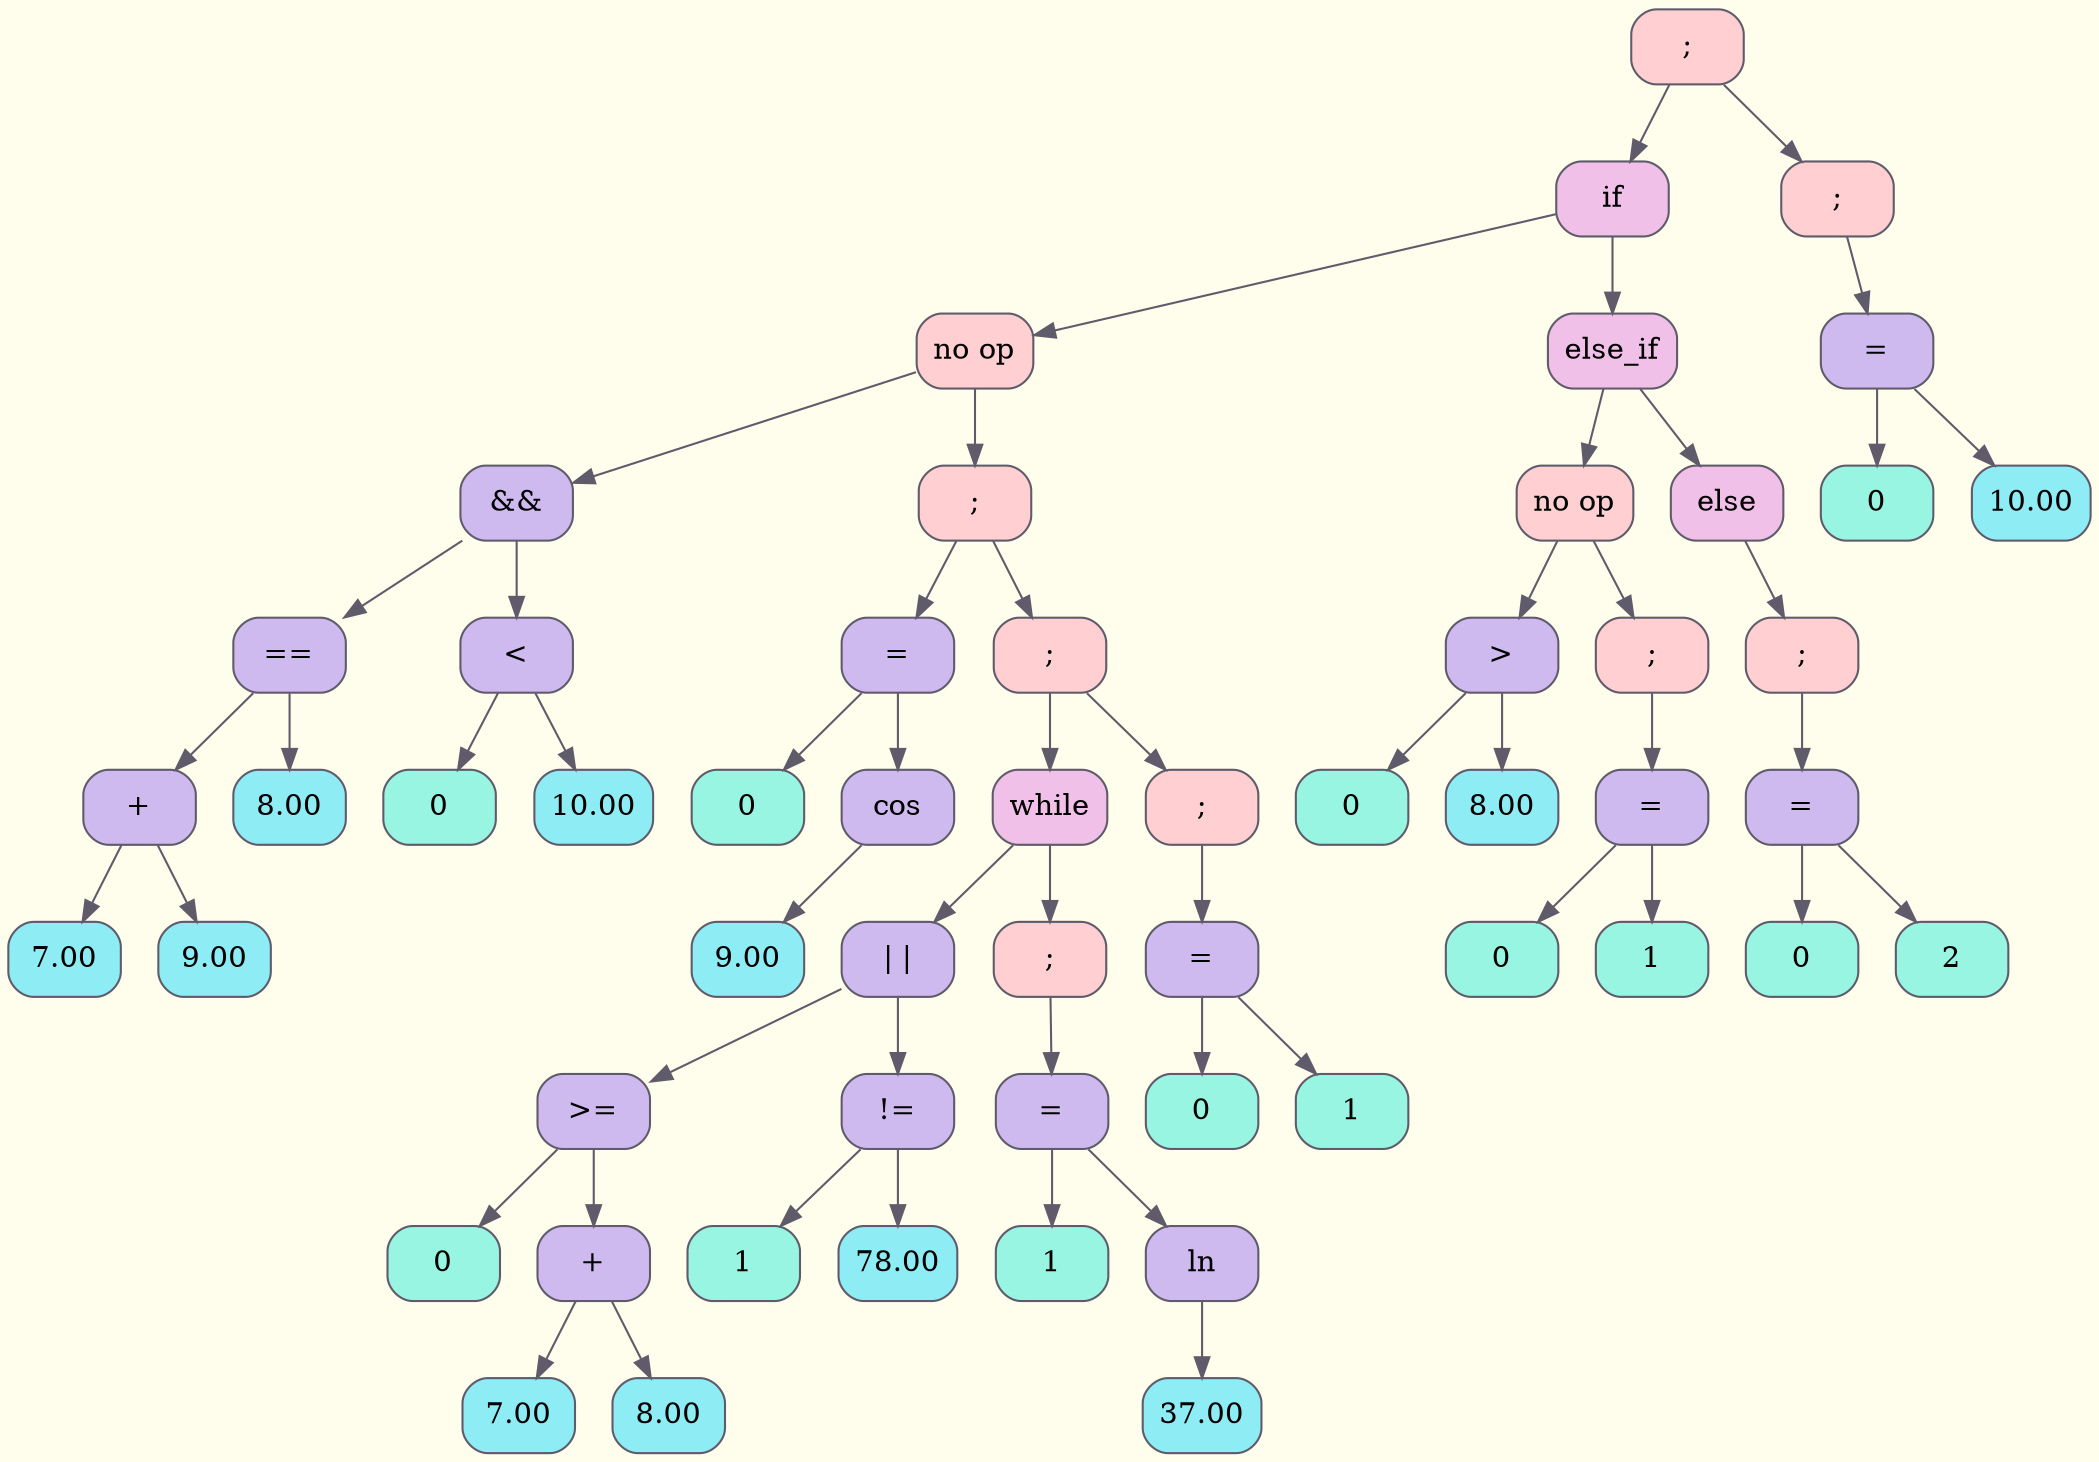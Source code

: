 digraph Tree {
	rankdir = TB;
	node [shape = record];
	edge [color = "#5F5B6A"];
	bgcolor = "#FFFEEC";
	node0x5fd6f3a10240 [color = "#5F5B6A", shape = Mrecord, style = filled, fillcolor = "#FFCFD2", label = "{;}"];
		node0x5fd6f3a10240 -> node0x5fd6f3a101b0
	node0x5fd6f3a101b0 [color = "#5F5B6A", shape = Mrecord, style = filled, fillcolor = "#F1C0E8", label = "{if}"];
		node0x5fd6f3a101b0 -> node0x5fd6f3a10000
	node0x5fd6f3a10000 [color = "#5F5B6A", shape = Mrecord, style = filled, fillcolor = "#FFCFD2", label = "{no op}"];
		node0x5fd6f3a10000 -> node0x5fd6f3a0fd30
	node0x5fd6f3a0fd30 [color = "#5F5B6A", shape = Mrecord, style = filled, fillcolor = "#CFBAF0", label = "{&&}"];
		node0x5fd6f3a0fd30 -> node0x5fd6f3a0fcd0
	node0x5fd6f3a0fcd0 [color = "#5F5B6A", shape = Mrecord, style = filled, fillcolor = "#CFBAF0", label = "{==}"];
		node0x5fd6f3a0fcd0 -> node0x5fd6f3a0fca0
	node0x5fd6f3a0fca0 [color = "#5F5B6A", shape = Mrecord, style = filled, fillcolor = "#CFBAF0", label = "{+}"];
		node0x5fd6f3a0fca0 -> node0x5fd6f3a0ebd0
	node0x5fd6f3a0ebd0 [color = "#5F5B6A", shape = Mrecord, style = filled, fillcolor = "#8EECF5", label = "{7.00}"];
		node0x5fd6f3a0fca0 -> node0x5fd6f3a0ec30
	node0x5fd6f3a0ec30 [color = "#5F5B6A", shape = Mrecord, style = filled, fillcolor = "#8EECF5", label = "{9.00}"];
		node0x5fd6f3a0fcd0 -> node0x5fd6f3a0ec90
	node0x5fd6f3a0ec90 [color = "#5F5B6A", shape = Mrecord, style = filled, fillcolor = "#8EECF5", label = "{8.00}"];
		node0x5fd6f3a0fd30 -> node0x5fd6f3a0fd00
	node0x5fd6f3a0fd00 [color = "#5F5B6A", shape = Mrecord, style = filled, fillcolor = "#CFBAF0", label = "{&lt;}"];
		node0x5fd6f3a0fd00 -> node0x5fd6f3a0ecf0
	node0x5fd6f3a0ecf0 [color = "#5F5B6A", shape = Mrecord, style = filled, fillcolor = "#98F5E1", label = "{0}"];
		node0x5fd6f3a0fd00 -> node0x5fd6f3a0ed50
	node0x5fd6f3a0ed50 [color = "#5F5B6A", shape = Mrecord, style = filled, fillcolor = "#8EECF5", label = "{10.00}"];
		node0x5fd6f3a10000 -> node0x5fd6f3a0ffd0
	node0x5fd6f3a0ffd0 [color = "#5F5B6A", shape = Mrecord, style = filled, fillcolor = "#FFCFD2", label = "{;}"];
		node0x5fd6f3a0ffd0 -> node0x5fd6f3a0fd90
	node0x5fd6f3a0fd90 [color = "#5F5B6A", shape = Mrecord, style = filled, fillcolor = "#CFBAF0", label = "{=}"];
		node0x5fd6f3a0fd90 -> node0x5fd6f3a0ede0
	node0x5fd6f3a0ede0 [color = "#5F5B6A", shape = Mrecord, style = filled, fillcolor = "#98F5E1", label = "{0}"];
		node0x5fd6f3a0fd90 -> node0x5fd6f3a0fd60
	node0x5fd6f3a0fd60 [color = "#5F5B6A", shape = Mrecord, style = filled, fillcolor = "#CFBAF0", label = "{cos}"];
		node0x5fd6f3a0fd60 -> node0x5fd6f3a0eea0
	node0x5fd6f3a0eea0 [color = "#5F5B6A", shape = Mrecord, style = filled, fillcolor = "#8EECF5", label = "{9.00}"];
		node0x5fd6f3a0ffd0 -> node0x5fd6f3a0ffa0
	node0x5fd6f3a0ffa0 [color = "#5F5B6A", shape = Mrecord, style = filled, fillcolor = "#FFCFD2", label = "{;}"];
		node0x5fd6f3a0ffa0 -> node0x5fd6f3a0ff10
	node0x5fd6f3a0ff10 [color = "#5F5B6A", shape = Mrecord, style = filled, fillcolor = "#F1C0E8", label = "{while}"];
		node0x5fd6f3a0ff10 -> node0x5fd6f3a0fe50
	node0x5fd6f3a0fe50 [color = "#5F5B6A", shape = Mrecord, style = filled, fillcolor = "#CFBAF0", label = "{\| \|}"];
		node0x5fd6f3a0fe50 -> node0x5fd6f3a0fdf0
	node0x5fd6f3a0fdf0 [color = "#5F5B6A", shape = Mrecord, style = filled, fillcolor = "#CFBAF0", label = "{&gt;=}"];
		node0x5fd6f3a0fdf0 -> node0x5fd6f3a0ef90
	node0x5fd6f3a0ef90 [color = "#5F5B6A", shape = Mrecord, style = filled, fillcolor = "#98F5E1", label = "{0}"];
		node0x5fd6f3a0fdf0 -> node0x5fd6f3a0fdc0
	node0x5fd6f3a0fdc0 [color = "#5F5B6A", shape = Mrecord, style = filled, fillcolor = "#CFBAF0", label = "{+}"];
		node0x5fd6f3a0fdc0 -> node0x5fd6f3a0eff0
	node0x5fd6f3a0eff0 [color = "#5F5B6A", shape = Mrecord, style = filled, fillcolor = "#8EECF5", label = "{7.00}"];
		node0x5fd6f3a0fdc0 -> node0x5fd6f3a0f050
	node0x5fd6f3a0f050 [color = "#5F5B6A", shape = Mrecord, style = filled, fillcolor = "#8EECF5", label = "{8.00}"];
		node0x5fd6f3a0fe50 -> node0x5fd6f3a0fe20
	node0x5fd6f3a0fe20 [color = "#5F5B6A", shape = Mrecord, style = filled, fillcolor = "#CFBAF0", label = "{!=}"];
		node0x5fd6f3a0fe20 -> node0x5fd6f3a0f0b0
	node0x5fd6f3a0f0b0 [color = "#5F5B6A", shape = Mrecord, style = filled, fillcolor = "#98F5E1", label = "{1}"];
		node0x5fd6f3a0fe20 -> node0x5fd6f3a0f110
	node0x5fd6f3a0f110 [color = "#5F5B6A", shape = Mrecord, style = filled, fillcolor = "#8EECF5", label = "{78.00}"];
		node0x5fd6f3a0ff10 -> node0x5fd6f3a0fee0
	node0x5fd6f3a0fee0 [color = "#5F5B6A", shape = Mrecord, style = filled, fillcolor = "#FFCFD2", label = "{;}"];
		node0x5fd6f3a0fee0 -> node0x5fd6f3a0feb0
	node0x5fd6f3a0feb0 [color = "#5F5B6A", shape = Mrecord, style = filled, fillcolor = "#CFBAF0", label = "{=}"];
		node0x5fd6f3a0feb0 -> node0x5fd6f3a0f1a0
	node0x5fd6f3a0f1a0 [color = "#5F5B6A", shape = Mrecord, style = filled, fillcolor = "#98F5E1", label = "{1}"];
		node0x5fd6f3a0feb0 -> node0x5fd6f3a0fe80
	node0x5fd6f3a0fe80 [color = "#5F5B6A", shape = Mrecord, style = filled, fillcolor = "#CFBAF0", label = "{ln}"];
		node0x5fd6f3a0fe80 -> node0x5fd6f3a0f260
	node0x5fd6f3a0f260 [color = "#5F5B6A", shape = Mrecord, style = filled, fillcolor = "#8EECF5", label = "{37.00}"];
		node0x5fd6f3a0ffa0 -> node0x5fd6f3a0ff70
	node0x5fd6f3a0ff70 [color = "#5F5B6A", shape = Mrecord, style = filled, fillcolor = "#FFCFD2", label = "{;}"];
		node0x5fd6f3a0ff70 -> node0x5fd6f3a0ff40
	node0x5fd6f3a0ff40 [color = "#5F5B6A", shape = Mrecord, style = filled, fillcolor = "#CFBAF0", label = "{=}"];
		node0x5fd6f3a0ff40 -> node0x5fd6f3a0f320
	node0x5fd6f3a0f320 [color = "#5F5B6A", shape = Mrecord, style = filled, fillcolor = "#98F5E1", label = "{0}"];
		node0x5fd6f3a0ff40 -> node0x5fd6f3a0f380
	node0x5fd6f3a0f380 [color = "#5F5B6A", shape = Mrecord, style = filled, fillcolor = "#98F5E1", label = "{1}"];
		node0x5fd6f3a101b0 -> node0x5fd6f3a10180
	node0x5fd6f3a10180 [color = "#5F5B6A", shape = Mrecord, style = filled, fillcolor = "#F1C0E8", label = "{else_if}"];
		node0x5fd6f3a10180 -> node0x5fd6f3a100c0
	node0x5fd6f3a100c0 [color = "#5F5B6A", shape = Mrecord, style = filled, fillcolor = "#FFCFD2", label = "{no op}"];
		node0x5fd6f3a100c0 -> node0x5fd6f3a10030
	node0x5fd6f3a10030 [color = "#5F5B6A", shape = Mrecord, style = filled, fillcolor = "#CFBAF0", label = "{&gt;}"];
		node0x5fd6f3a10030 -> node0x5fd6f3a0f470
	node0x5fd6f3a0f470 [color = "#5F5B6A", shape = Mrecord, style = filled, fillcolor = "#98F5E1", label = "{0}"];
		node0x5fd6f3a10030 -> node0x5fd6f3a0f4d0
	node0x5fd6f3a0f4d0 [color = "#5F5B6A", shape = Mrecord, style = filled, fillcolor = "#8EECF5", label = "{8.00}"];
		node0x5fd6f3a100c0 -> node0x5fd6f3a10090
	node0x5fd6f3a10090 [color = "#5F5B6A", shape = Mrecord, style = filled, fillcolor = "#FFCFD2", label = "{;}"];
		node0x5fd6f3a10090 -> node0x5fd6f3a10060
	node0x5fd6f3a10060 [color = "#5F5B6A", shape = Mrecord, style = filled, fillcolor = "#CFBAF0", label = "{=}"];
		node0x5fd6f3a10060 -> node0x5fd6f3a0f560
	node0x5fd6f3a0f560 [color = "#5F5B6A", shape = Mrecord, style = filled, fillcolor = "#98F5E1", label = "{0}"];
		node0x5fd6f3a10060 -> node0x5fd6f3a0f5c0
	node0x5fd6f3a0f5c0 [color = "#5F5B6A", shape = Mrecord, style = filled, fillcolor = "#98F5E1", label = "{1}"];
		node0x5fd6f3a10180 -> node0x5fd6f3a10150
	node0x5fd6f3a10150 [color = "#5F5B6A", shape = Mrecord, style = filled, fillcolor = "#F1C0E8", label = "{else}"];
		node0x5fd6f3a10150 -> node0x5fd6f3a10120
	node0x5fd6f3a10120 [color = "#5F5B6A", shape = Mrecord, style = filled, fillcolor = "#FFCFD2", label = "{;}"];
		node0x5fd6f3a10120 -> node0x5fd6f3a100f0
	node0x5fd6f3a100f0 [color = "#5F5B6A", shape = Mrecord, style = filled, fillcolor = "#CFBAF0", label = "{=}"];
		node0x5fd6f3a100f0 -> node0x5fd6f3a0f6b0
	node0x5fd6f3a0f6b0 [color = "#5F5B6A", shape = Mrecord, style = filled, fillcolor = "#98F5E1", label = "{0}"];
		node0x5fd6f3a100f0 -> node0x5fd6f3a0f710
	node0x5fd6f3a0f710 [color = "#5F5B6A", shape = Mrecord, style = filled, fillcolor = "#98F5E1", label = "{2}"];
		node0x5fd6f3a10240 -> node0x5fd6f3a10210
	node0x5fd6f3a10210 [color = "#5F5B6A", shape = Mrecord, style = filled, fillcolor = "#FFCFD2", label = "{;}"];
		node0x5fd6f3a10210 -> node0x5fd6f3a101e0
	node0x5fd6f3a101e0 [color = "#5F5B6A", shape = Mrecord, style = filled, fillcolor = "#CFBAF0", label = "{=}"];
		node0x5fd6f3a101e0 -> node0x5fd6f3a0f7a0
	node0x5fd6f3a0f7a0 [color = "#5F5B6A", shape = Mrecord, style = filled, fillcolor = "#98F5E1", label = "{0}"];
		node0x5fd6f3a101e0 -> node0x5fd6f3a0f800
	node0x5fd6f3a0f800 [color = "#5F5B6A", shape = Mrecord, style = filled, fillcolor = "#8EECF5", label = "{10.00}"];
}

